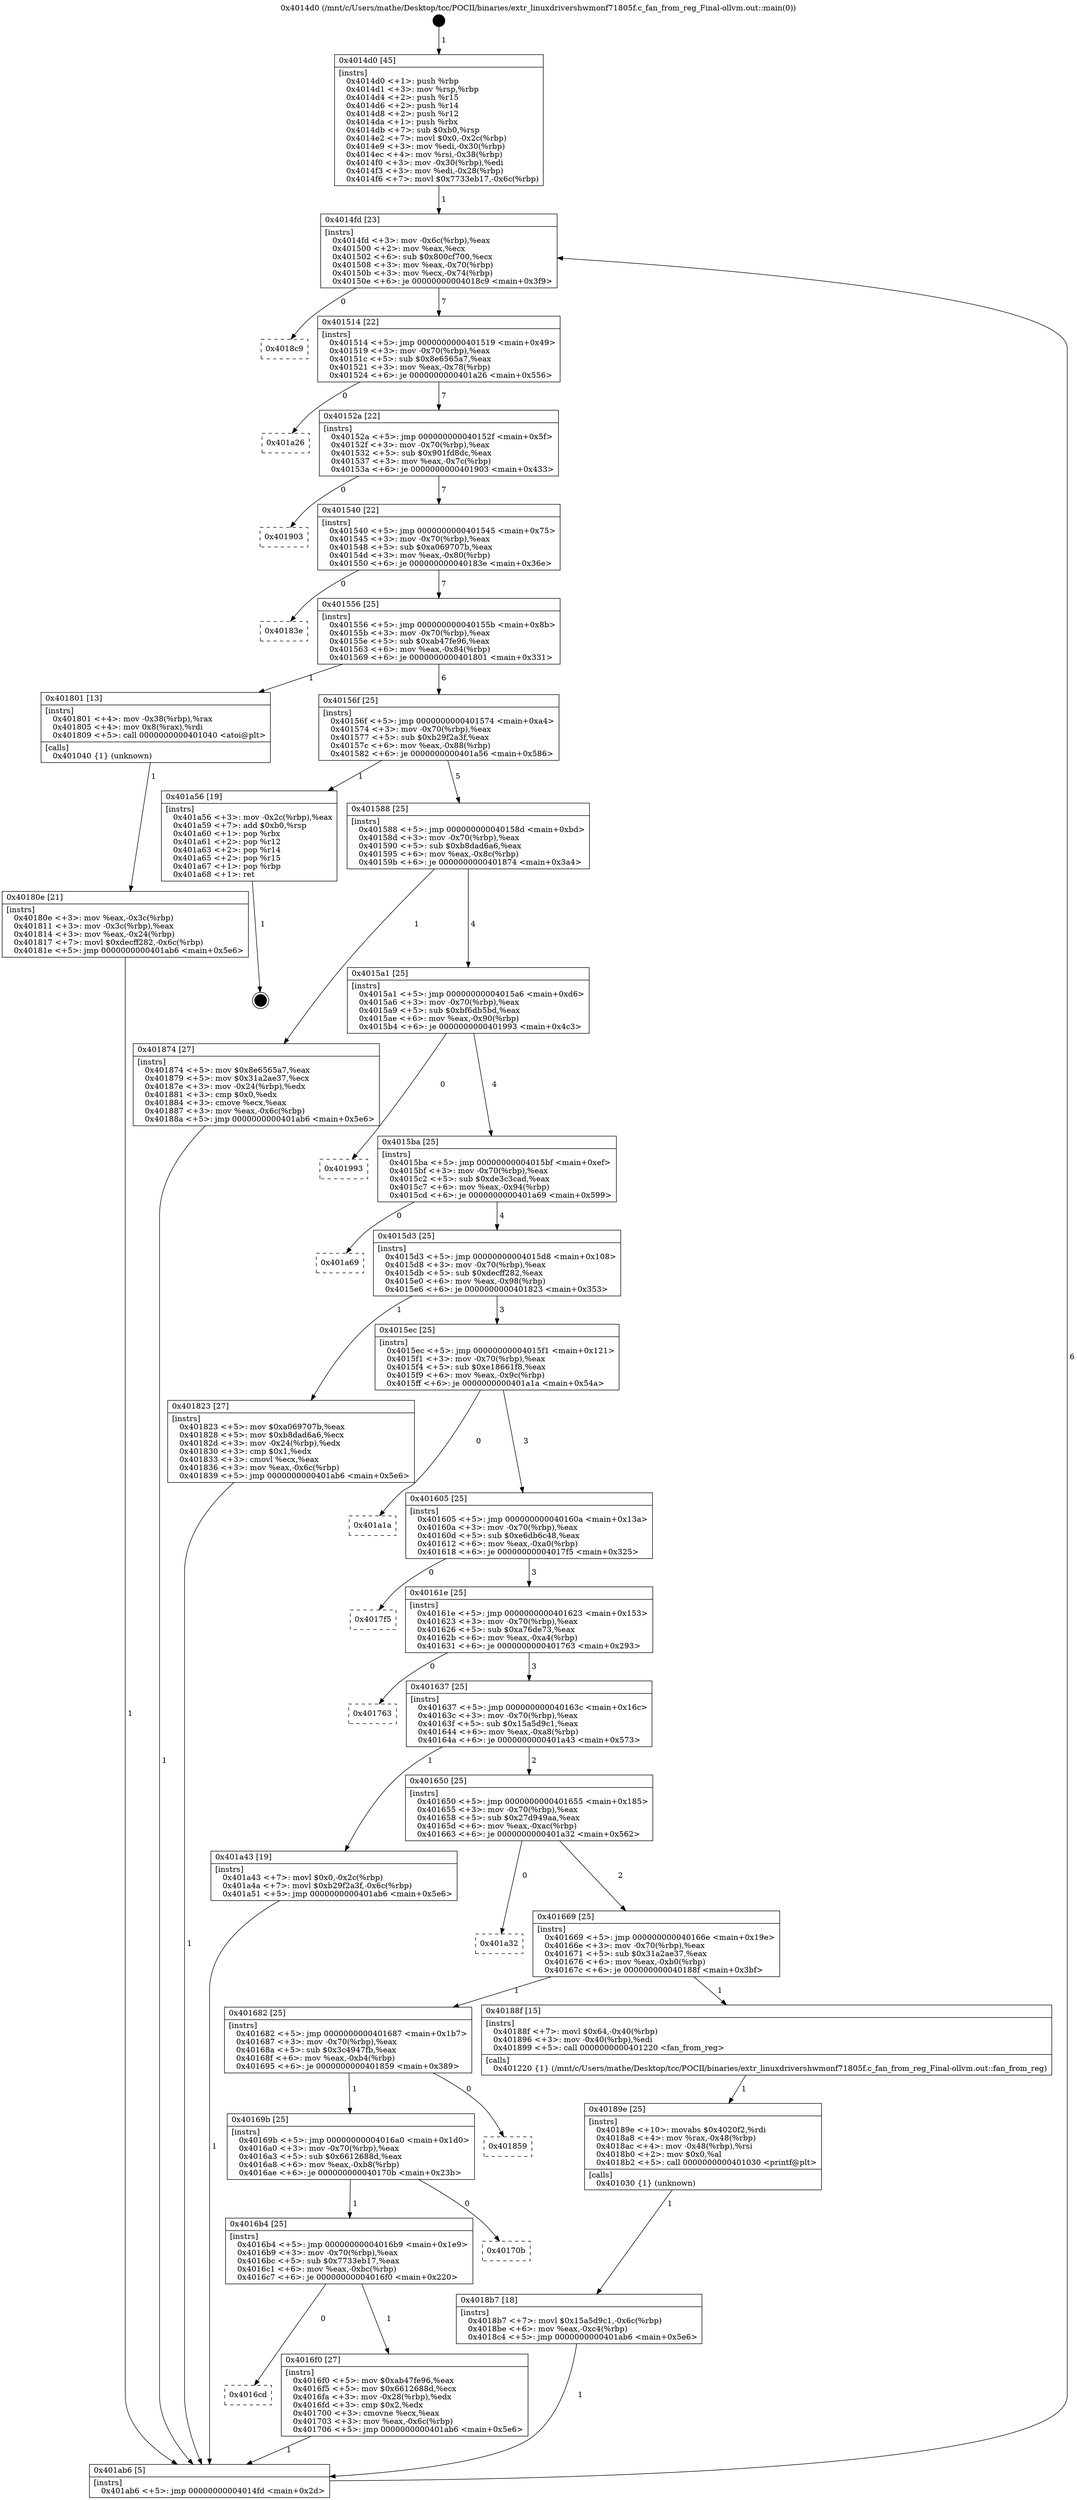 digraph "0x4014d0" {
  label = "0x4014d0 (/mnt/c/Users/mathe/Desktop/tcc/POCII/binaries/extr_linuxdrivershwmonf71805f.c_fan_from_reg_Final-ollvm.out::main(0))"
  labelloc = "t"
  node[shape=record]

  Entry [label="",width=0.3,height=0.3,shape=circle,fillcolor=black,style=filled]
  "0x4014fd" [label="{
     0x4014fd [23]\l
     | [instrs]\l
     &nbsp;&nbsp;0x4014fd \<+3\>: mov -0x6c(%rbp),%eax\l
     &nbsp;&nbsp;0x401500 \<+2\>: mov %eax,%ecx\l
     &nbsp;&nbsp;0x401502 \<+6\>: sub $0x800cf700,%ecx\l
     &nbsp;&nbsp;0x401508 \<+3\>: mov %eax,-0x70(%rbp)\l
     &nbsp;&nbsp;0x40150b \<+3\>: mov %ecx,-0x74(%rbp)\l
     &nbsp;&nbsp;0x40150e \<+6\>: je 00000000004018c9 \<main+0x3f9\>\l
  }"]
  "0x4018c9" [label="{
     0x4018c9\l
  }", style=dashed]
  "0x401514" [label="{
     0x401514 [22]\l
     | [instrs]\l
     &nbsp;&nbsp;0x401514 \<+5\>: jmp 0000000000401519 \<main+0x49\>\l
     &nbsp;&nbsp;0x401519 \<+3\>: mov -0x70(%rbp),%eax\l
     &nbsp;&nbsp;0x40151c \<+5\>: sub $0x8e6565a7,%eax\l
     &nbsp;&nbsp;0x401521 \<+3\>: mov %eax,-0x78(%rbp)\l
     &nbsp;&nbsp;0x401524 \<+6\>: je 0000000000401a26 \<main+0x556\>\l
  }"]
  Exit [label="",width=0.3,height=0.3,shape=circle,fillcolor=black,style=filled,peripheries=2]
  "0x401a26" [label="{
     0x401a26\l
  }", style=dashed]
  "0x40152a" [label="{
     0x40152a [22]\l
     | [instrs]\l
     &nbsp;&nbsp;0x40152a \<+5\>: jmp 000000000040152f \<main+0x5f\>\l
     &nbsp;&nbsp;0x40152f \<+3\>: mov -0x70(%rbp),%eax\l
     &nbsp;&nbsp;0x401532 \<+5\>: sub $0x901fd8dc,%eax\l
     &nbsp;&nbsp;0x401537 \<+3\>: mov %eax,-0x7c(%rbp)\l
     &nbsp;&nbsp;0x40153a \<+6\>: je 0000000000401903 \<main+0x433\>\l
  }"]
  "0x4018b7" [label="{
     0x4018b7 [18]\l
     | [instrs]\l
     &nbsp;&nbsp;0x4018b7 \<+7\>: movl $0x15a5d9c1,-0x6c(%rbp)\l
     &nbsp;&nbsp;0x4018be \<+6\>: mov %eax,-0xc4(%rbp)\l
     &nbsp;&nbsp;0x4018c4 \<+5\>: jmp 0000000000401ab6 \<main+0x5e6\>\l
  }"]
  "0x401903" [label="{
     0x401903\l
  }", style=dashed]
  "0x401540" [label="{
     0x401540 [22]\l
     | [instrs]\l
     &nbsp;&nbsp;0x401540 \<+5\>: jmp 0000000000401545 \<main+0x75\>\l
     &nbsp;&nbsp;0x401545 \<+3\>: mov -0x70(%rbp),%eax\l
     &nbsp;&nbsp;0x401548 \<+5\>: sub $0xa069707b,%eax\l
     &nbsp;&nbsp;0x40154d \<+3\>: mov %eax,-0x80(%rbp)\l
     &nbsp;&nbsp;0x401550 \<+6\>: je 000000000040183e \<main+0x36e\>\l
  }"]
  "0x40189e" [label="{
     0x40189e [25]\l
     | [instrs]\l
     &nbsp;&nbsp;0x40189e \<+10\>: movabs $0x4020f2,%rdi\l
     &nbsp;&nbsp;0x4018a8 \<+4\>: mov %rax,-0x48(%rbp)\l
     &nbsp;&nbsp;0x4018ac \<+4\>: mov -0x48(%rbp),%rsi\l
     &nbsp;&nbsp;0x4018b0 \<+2\>: mov $0x0,%al\l
     &nbsp;&nbsp;0x4018b2 \<+5\>: call 0000000000401030 \<printf@plt\>\l
     | [calls]\l
     &nbsp;&nbsp;0x401030 \{1\} (unknown)\l
  }"]
  "0x40183e" [label="{
     0x40183e\l
  }", style=dashed]
  "0x401556" [label="{
     0x401556 [25]\l
     | [instrs]\l
     &nbsp;&nbsp;0x401556 \<+5\>: jmp 000000000040155b \<main+0x8b\>\l
     &nbsp;&nbsp;0x40155b \<+3\>: mov -0x70(%rbp),%eax\l
     &nbsp;&nbsp;0x40155e \<+5\>: sub $0xab47fe96,%eax\l
     &nbsp;&nbsp;0x401563 \<+6\>: mov %eax,-0x84(%rbp)\l
     &nbsp;&nbsp;0x401569 \<+6\>: je 0000000000401801 \<main+0x331\>\l
  }"]
  "0x40180e" [label="{
     0x40180e [21]\l
     | [instrs]\l
     &nbsp;&nbsp;0x40180e \<+3\>: mov %eax,-0x3c(%rbp)\l
     &nbsp;&nbsp;0x401811 \<+3\>: mov -0x3c(%rbp),%eax\l
     &nbsp;&nbsp;0x401814 \<+3\>: mov %eax,-0x24(%rbp)\l
     &nbsp;&nbsp;0x401817 \<+7\>: movl $0xdecff282,-0x6c(%rbp)\l
     &nbsp;&nbsp;0x40181e \<+5\>: jmp 0000000000401ab6 \<main+0x5e6\>\l
  }"]
  "0x401801" [label="{
     0x401801 [13]\l
     | [instrs]\l
     &nbsp;&nbsp;0x401801 \<+4\>: mov -0x38(%rbp),%rax\l
     &nbsp;&nbsp;0x401805 \<+4\>: mov 0x8(%rax),%rdi\l
     &nbsp;&nbsp;0x401809 \<+5\>: call 0000000000401040 \<atoi@plt\>\l
     | [calls]\l
     &nbsp;&nbsp;0x401040 \{1\} (unknown)\l
  }"]
  "0x40156f" [label="{
     0x40156f [25]\l
     | [instrs]\l
     &nbsp;&nbsp;0x40156f \<+5\>: jmp 0000000000401574 \<main+0xa4\>\l
     &nbsp;&nbsp;0x401574 \<+3\>: mov -0x70(%rbp),%eax\l
     &nbsp;&nbsp;0x401577 \<+5\>: sub $0xb29f2a3f,%eax\l
     &nbsp;&nbsp;0x40157c \<+6\>: mov %eax,-0x88(%rbp)\l
     &nbsp;&nbsp;0x401582 \<+6\>: je 0000000000401a56 \<main+0x586\>\l
  }"]
  "0x4014d0" [label="{
     0x4014d0 [45]\l
     | [instrs]\l
     &nbsp;&nbsp;0x4014d0 \<+1\>: push %rbp\l
     &nbsp;&nbsp;0x4014d1 \<+3\>: mov %rsp,%rbp\l
     &nbsp;&nbsp;0x4014d4 \<+2\>: push %r15\l
     &nbsp;&nbsp;0x4014d6 \<+2\>: push %r14\l
     &nbsp;&nbsp;0x4014d8 \<+2\>: push %r12\l
     &nbsp;&nbsp;0x4014da \<+1\>: push %rbx\l
     &nbsp;&nbsp;0x4014db \<+7\>: sub $0xb0,%rsp\l
     &nbsp;&nbsp;0x4014e2 \<+7\>: movl $0x0,-0x2c(%rbp)\l
     &nbsp;&nbsp;0x4014e9 \<+3\>: mov %edi,-0x30(%rbp)\l
     &nbsp;&nbsp;0x4014ec \<+4\>: mov %rsi,-0x38(%rbp)\l
     &nbsp;&nbsp;0x4014f0 \<+3\>: mov -0x30(%rbp),%edi\l
     &nbsp;&nbsp;0x4014f3 \<+3\>: mov %edi,-0x28(%rbp)\l
     &nbsp;&nbsp;0x4014f6 \<+7\>: movl $0x7733eb17,-0x6c(%rbp)\l
  }"]
  "0x401a56" [label="{
     0x401a56 [19]\l
     | [instrs]\l
     &nbsp;&nbsp;0x401a56 \<+3\>: mov -0x2c(%rbp),%eax\l
     &nbsp;&nbsp;0x401a59 \<+7\>: add $0xb0,%rsp\l
     &nbsp;&nbsp;0x401a60 \<+1\>: pop %rbx\l
     &nbsp;&nbsp;0x401a61 \<+2\>: pop %r12\l
     &nbsp;&nbsp;0x401a63 \<+2\>: pop %r14\l
     &nbsp;&nbsp;0x401a65 \<+2\>: pop %r15\l
     &nbsp;&nbsp;0x401a67 \<+1\>: pop %rbp\l
     &nbsp;&nbsp;0x401a68 \<+1\>: ret\l
  }"]
  "0x401588" [label="{
     0x401588 [25]\l
     | [instrs]\l
     &nbsp;&nbsp;0x401588 \<+5\>: jmp 000000000040158d \<main+0xbd\>\l
     &nbsp;&nbsp;0x40158d \<+3\>: mov -0x70(%rbp),%eax\l
     &nbsp;&nbsp;0x401590 \<+5\>: sub $0xb8dad6a6,%eax\l
     &nbsp;&nbsp;0x401595 \<+6\>: mov %eax,-0x8c(%rbp)\l
     &nbsp;&nbsp;0x40159b \<+6\>: je 0000000000401874 \<main+0x3a4\>\l
  }"]
  "0x401ab6" [label="{
     0x401ab6 [5]\l
     | [instrs]\l
     &nbsp;&nbsp;0x401ab6 \<+5\>: jmp 00000000004014fd \<main+0x2d\>\l
  }"]
  "0x401874" [label="{
     0x401874 [27]\l
     | [instrs]\l
     &nbsp;&nbsp;0x401874 \<+5\>: mov $0x8e6565a7,%eax\l
     &nbsp;&nbsp;0x401879 \<+5\>: mov $0x31a2ae37,%ecx\l
     &nbsp;&nbsp;0x40187e \<+3\>: mov -0x24(%rbp),%edx\l
     &nbsp;&nbsp;0x401881 \<+3\>: cmp $0x0,%edx\l
     &nbsp;&nbsp;0x401884 \<+3\>: cmove %ecx,%eax\l
     &nbsp;&nbsp;0x401887 \<+3\>: mov %eax,-0x6c(%rbp)\l
     &nbsp;&nbsp;0x40188a \<+5\>: jmp 0000000000401ab6 \<main+0x5e6\>\l
  }"]
  "0x4015a1" [label="{
     0x4015a1 [25]\l
     | [instrs]\l
     &nbsp;&nbsp;0x4015a1 \<+5\>: jmp 00000000004015a6 \<main+0xd6\>\l
     &nbsp;&nbsp;0x4015a6 \<+3\>: mov -0x70(%rbp),%eax\l
     &nbsp;&nbsp;0x4015a9 \<+5\>: sub $0xbf6db5bd,%eax\l
     &nbsp;&nbsp;0x4015ae \<+6\>: mov %eax,-0x90(%rbp)\l
     &nbsp;&nbsp;0x4015b4 \<+6\>: je 0000000000401993 \<main+0x4c3\>\l
  }"]
  "0x4016cd" [label="{
     0x4016cd\l
  }", style=dashed]
  "0x401993" [label="{
     0x401993\l
  }", style=dashed]
  "0x4015ba" [label="{
     0x4015ba [25]\l
     | [instrs]\l
     &nbsp;&nbsp;0x4015ba \<+5\>: jmp 00000000004015bf \<main+0xef\>\l
     &nbsp;&nbsp;0x4015bf \<+3\>: mov -0x70(%rbp),%eax\l
     &nbsp;&nbsp;0x4015c2 \<+5\>: sub $0xde3c3cad,%eax\l
     &nbsp;&nbsp;0x4015c7 \<+6\>: mov %eax,-0x94(%rbp)\l
     &nbsp;&nbsp;0x4015cd \<+6\>: je 0000000000401a69 \<main+0x599\>\l
  }"]
  "0x4016f0" [label="{
     0x4016f0 [27]\l
     | [instrs]\l
     &nbsp;&nbsp;0x4016f0 \<+5\>: mov $0xab47fe96,%eax\l
     &nbsp;&nbsp;0x4016f5 \<+5\>: mov $0x6612688d,%ecx\l
     &nbsp;&nbsp;0x4016fa \<+3\>: mov -0x28(%rbp),%edx\l
     &nbsp;&nbsp;0x4016fd \<+3\>: cmp $0x2,%edx\l
     &nbsp;&nbsp;0x401700 \<+3\>: cmovne %ecx,%eax\l
     &nbsp;&nbsp;0x401703 \<+3\>: mov %eax,-0x6c(%rbp)\l
     &nbsp;&nbsp;0x401706 \<+5\>: jmp 0000000000401ab6 \<main+0x5e6\>\l
  }"]
  "0x401a69" [label="{
     0x401a69\l
  }", style=dashed]
  "0x4015d3" [label="{
     0x4015d3 [25]\l
     | [instrs]\l
     &nbsp;&nbsp;0x4015d3 \<+5\>: jmp 00000000004015d8 \<main+0x108\>\l
     &nbsp;&nbsp;0x4015d8 \<+3\>: mov -0x70(%rbp),%eax\l
     &nbsp;&nbsp;0x4015db \<+5\>: sub $0xdecff282,%eax\l
     &nbsp;&nbsp;0x4015e0 \<+6\>: mov %eax,-0x98(%rbp)\l
     &nbsp;&nbsp;0x4015e6 \<+6\>: je 0000000000401823 \<main+0x353\>\l
  }"]
  "0x4016b4" [label="{
     0x4016b4 [25]\l
     | [instrs]\l
     &nbsp;&nbsp;0x4016b4 \<+5\>: jmp 00000000004016b9 \<main+0x1e9\>\l
     &nbsp;&nbsp;0x4016b9 \<+3\>: mov -0x70(%rbp),%eax\l
     &nbsp;&nbsp;0x4016bc \<+5\>: sub $0x7733eb17,%eax\l
     &nbsp;&nbsp;0x4016c1 \<+6\>: mov %eax,-0xbc(%rbp)\l
     &nbsp;&nbsp;0x4016c7 \<+6\>: je 00000000004016f0 \<main+0x220\>\l
  }"]
  "0x401823" [label="{
     0x401823 [27]\l
     | [instrs]\l
     &nbsp;&nbsp;0x401823 \<+5\>: mov $0xa069707b,%eax\l
     &nbsp;&nbsp;0x401828 \<+5\>: mov $0xb8dad6a6,%ecx\l
     &nbsp;&nbsp;0x40182d \<+3\>: mov -0x24(%rbp),%edx\l
     &nbsp;&nbsp;0x401830 \<+3\>: cmp $0x1,%edx\l
     &nbsp;&nbsp;0x401833 \<+3\>: cmovl %ecx,%eax\l
     &nbsp;&nbsp;0x401836 \<+3\>: mov %eax,-0x6c(%rbp)\l
     &nbsp;&nbsp;0x401839 \<+5\>: jmp 0000000000401ab6 \<main+0x5e6\>\l
  }"]
  "0x4015ec" [label="{
     0x4015ec [25]\l
     | [instrs]\l
     &nbsp;&nbsp;0x4015ec \<+5\>: jmp 00000000004015f1 \<main+0x121\>\l
     &nbsp;&nbsp;0x4015f1 \<+3\>: mov -0x70(%rbp),%eax\l
     &nbsp;&nbsp;0x4015f4 \<+5\>: sub $0xe18661f8,%eax\l
     &nbsp;&nbsp;0x4015f9 \<+6\>: mov %eax,-0x9c(%rbp)\l
     &nbsp;&nbsp;0x4015ff \<+6\>: je 0000000000401a1a \<main+0x54a\>\l
  }"]
  "0x40170b" [label="{
     0x40170b\l
  }", style=dashed]
  "0x401a1a" [label="{
     0x401a1a\l
  }", style=dashed]
  "0x401605" [label="{
     0x401605 [25]\l
     | [instrs]\l
     &nbsp;&nbsp;0x401605 \<+5\>: jmp 000000000040160a \<main+0x13a\>\l
     &nbsp;&nbsp;0x40160a \<+3\>: mov -0x70(%rbp),%eax\l
     &nbsp;&nbsp;0x40160d \<+5\>: sub $0xe6db6c48,%eax\l
     &nbsp;&nbsp;0x401612 \<+6\>: mov %eax,-0xa0(%rbp)\l
     &nbsp;&nbsp;0x401618 \<+6\>: je 00000000004017f5 \<main+0x325\>\l
  }"]
  "0x40169b" [label="{
     0x40169b [25]\l
     | [instrs]\l
     &nbsp;&nbsp;0x40169b \<+5\>: jmp 00000000004016a0 \<main+0x1d0\>\l
     &nbsp;&nbsp;0x4016a0 \<+3\>: mov -0x70(%rbp),%eax\l
     &nbsp;&nbsp;0x4016a3 \<+5\>: sub $0x6612688d,%eax\l
     &nbsp;&nbsp;0x4016a8 \<+6\>: mov %eax,-0xb8(%rbp)\l
     &nbsp;&nbsp;0x4016ae \<+6\>: je 000000000040170b \<main+0x23b\>\l
  }"]
  "0x4017f5" [label="{
     0x4017f5\l
  }", style=dashed]
  "0x40161e" [label="{
     0x40161e [25]\l
     | [instrs]\l
     &nbsp;&nbsp;0x40161e \<+5\>: jmp 0000000000401623 \<main+0x153\>\l
     &nbsp;&nbsp;0x401623 \<+3\>: mov -0x70(%rbp),%eax\l
     &nbsp;&nbsp;0x401626 \<+5\>: sub $0xa76de73,%eax\l
     &nbsp;&nbsp;0x40162b \<+6\>: mov %eax,-0xa4(%rbp)\l
     &nbsp;&nbsp;0x401631 \<+6\>: je 0000000000401763 \<main+0x293\>\l
  }"]
  "0x401859" [label="{
     0x401859\l
  }", style=dashed]
  "0x401763" [label="{
     0x401763\l
  }", style=dashed]
  "0x401637" [label="{
     0x401637 [25]\l
     | [instrs]\l
     &nbsp;&nbsp;0x401637 \<+5\>: jmp 000000000040163c \<main+0x16c\>\l
     &nbsp;&nbsp;0x40163c \<+3\>: mov -0x70(%rbp),%eax\l
     &nbsp;&nbsp;0x40163f \<+5\>: sub $0x15a5d9c1,%eax\l
     &nbsp;&nbsp;0x401644 \<+6\>: mov %eax,-0xa8(%rbp)\l
     &nbsp;&nbsp;0x40164a \<+6\>: je 0000000000401a43 \<main+0x573\>\l
  }"]
  "0x401682" [label="{
     0x401682 [25]\l
     | [instrs]\l
     &nbsp;&nbsp;0x401682 \<+5\>: jmp 0000000000401687 \<main+0x1b7\>\l
     &nbsp;&nbsp;0x401687 \<+3\>: mov -0x70(%rbp),%eax\l
     &nbsp;&nbsp;0x40168a \<+5\>: sub $0x3c4947fb,%eax\l
     &nbsp;&nbsp;0x40168f \<+6\>: mov %eax,-0xb4(%rbp)\l
     &nbsp;&nbsp;0x401695 \<+6\>: je 0000000000401859 \<main+0x389\>\l
  }"]
  "0x401a43" [label="{
     0x401a43 [19]\l
     | [instrs]\l
     &nbsp;&nbsp;0x401a43 \<+7\>: movl $0x0,-0x2c(%rbp)\l
     &nbsp;&nbsp;0x401a4a \<+7\>: movl $0xb29f2a3f,-0x6c(%rbp)\l
     &nbsp;&nbsp;0x401a51 \<+5\>: jmp 0000000000401ab6 \<main+0x5e6\>\l
  }"]
  "0x401650" [label="{
     0x401650 [25]\l
     | [instrs]\l
     &nbsp;&nbsp;0x401650 \<+5\>: jmp 0000000000401655 \<main+0x185\>\l
     &nbsp;&nbsp;0x401655 \<+3\>: mov -0x70(%rbp),%eax\l
     &nbsp;&nbsp;0x401658 \<+5\>: sub $0x27d949aa,%eax\l
     &nbsp;&nbsp;0x40165d \<+6\>: mov %eax,-0xac(%rbp)\l
     &nbsp;&nbsp;0x401663 \<+6\>: je 0000000000401a32 \<main+0x562\>\l
  }"]
  "0x40188f" [label="{
     0x40188f [15]\l
     | [instrs]\l
     &nbsp;&nbsp;0x40188f \<+7\>: movl $0x64,-0x40(%rbp)\l
     &nbsp;&nbsp;0x401896 \<+3\>: mov -0x40(%rbp),%edi\l
     &nbsp;&nbsp;0x401899 \<+5\>: call 0000000000401220 \<fan_from_reg\>\l
     | [calls]\l
     &nbsp;&nbsp;0x401220 \{1\} (/mnt/c/Users/mathe/Desktop/tcc/POCII/binaries/extr_linuxdrivershwmonf71805f.c_fan_from_reg_Final-ollvm.out::fan_from_reg)\l
  }"]
  "0x401a32" [label="{
     0x401a32\l
  }", style=dashed]
  "0x401669" [label="{
     0x401669 [25]\l
     | [instrs]\l
     &nbsp;&nbsp;0x401669 \<+5\>: jmp 000000000040166e \<main+0x19e\>\l
     &nbsp;&nbsp;0x40166e \<+3\>: mov -0x70(%rbp),%eax\l
     &nbsp;&nbsp;0x401671 \<+5\>: sub $0x31a2ae37,%eax\l
     &nbsp;&nbsp;0x401676 \<+6\>: mov %eax,-0xb0(%rbp)\l
     &nbsp;&nbsp;0x40167c \<+6\>: je 000000000040188f \<main+0x3bf\>\l
  }"]
  Entry -> "0x4014d0" [label=" 1"]
  "0x4014fd" -> "0x4018c9" [label=" 0"]
  "0x4014fd" -> "0x401514" [label=" 7"]
  "0x401a56" -> Exit [label=" 1"]
  "0x401514" -> "0x401a26" [label=" 0"]
  "0x401514" -> "0x40152a" [label=" 7"]
  "0x401a43" -> "0x401ab6" [label=" 1"]
  "0x40152a" -> "0x401903" [label=" 0"]
  "0x40152a" -> "0x401540" [label=" 7"]
  "0x4018b7" -> "0x401ab6" [label=" 1"]
  "0x401540" -> "0x40183e" [label=" 0"]
  "0x401540" -> "0x401556" [label=" 7"]
  "0x40189e" -> "0x4018b7" [label=" 1"]
  "0x401556" -> "0x401801" [label=" 1"]
  "0x401556" -> "0x40156f" [label=" 6"]
  "0x40188f" -> "0x40189e" [label=" 1"]
  "0x40156f" -> "0x401a56" [label=" 1"]
  "0x40156f" -> "0x401588" [label=" 5"]
  "0x401874" -> "0x401ab6" [label=" 1"]
  "0x401588" -> "0x401874" [label=" 1"]
  "0x401588" -> "0x4015a1" [label=" 4"]
  "0x401823" -> "0x401ab6" [label=" 1"]
  "0x4015a1" -> "0x401993" [label=" 0"]
  "0x4015a1" -> "0x4015ba" [label=" 4"]
  "0x40180e" -> "0x401ab6" [label=" 1"]
  "0x4015ba" -> "0x401a69" [label=" 0"]
  "0x4015ba" -> "0x4015d3" [label=" 4"]
  "0x401801" -> "0x40180e" [label=" 1"]
  "0x4015d3" -> "0x401823" [label=" 1"]
  "0x4015d3" -> "0x4015ec" [label=" 3"]
  "0x4014d0" -> "0x4014fd" [label=" 1"]
  "0x4015ec" -> "0x401a1a" [label=" 0"]
  "0x4015ec" -> "0x401605" [label=" 3"]
  "0x4016f0" -> "0x401ab6" [label=" 1"]
  "0x401605" -> "0x4017f5" [label=" 0"]
  "0x401605" -> "0x40161e" [label=" 3"]
  "0x4016b4" -> "0x4016f0" [label=" 1"]
  "0x40161e" -> "0x401763" [label=" 0"]
  "0x40161e" -> "0x401637" [label=" 3"]
  "0x401ab6" -> "0x4014fd" [label=" 6"]
  "0x401637" -> "0x401a43" [label=" 1"]
  "0x401637" -> "0x401650" [label=" 2"]
  "0x40169b" -> "0x40170b" [label=" 0"]
  "0x401650" -> "0x401a32" [label=" 0"]
  "0x401650" -> "0x401669" [label=" 2"]
  "0x4016b4" -> "0x4016cd" [label=" 0"]
  "0x401669" -> "0x40188f" [label=" 1"]
  "0x401669" -> "0x401682" [label=" 1"]
  "0x40169b" -> "0x4016b4" [label=" 1"]
  "0x401682" -> "0x401859" [label=" 0"]
  "0x401682" -> "0x40169b" [label=" 1"]
}
